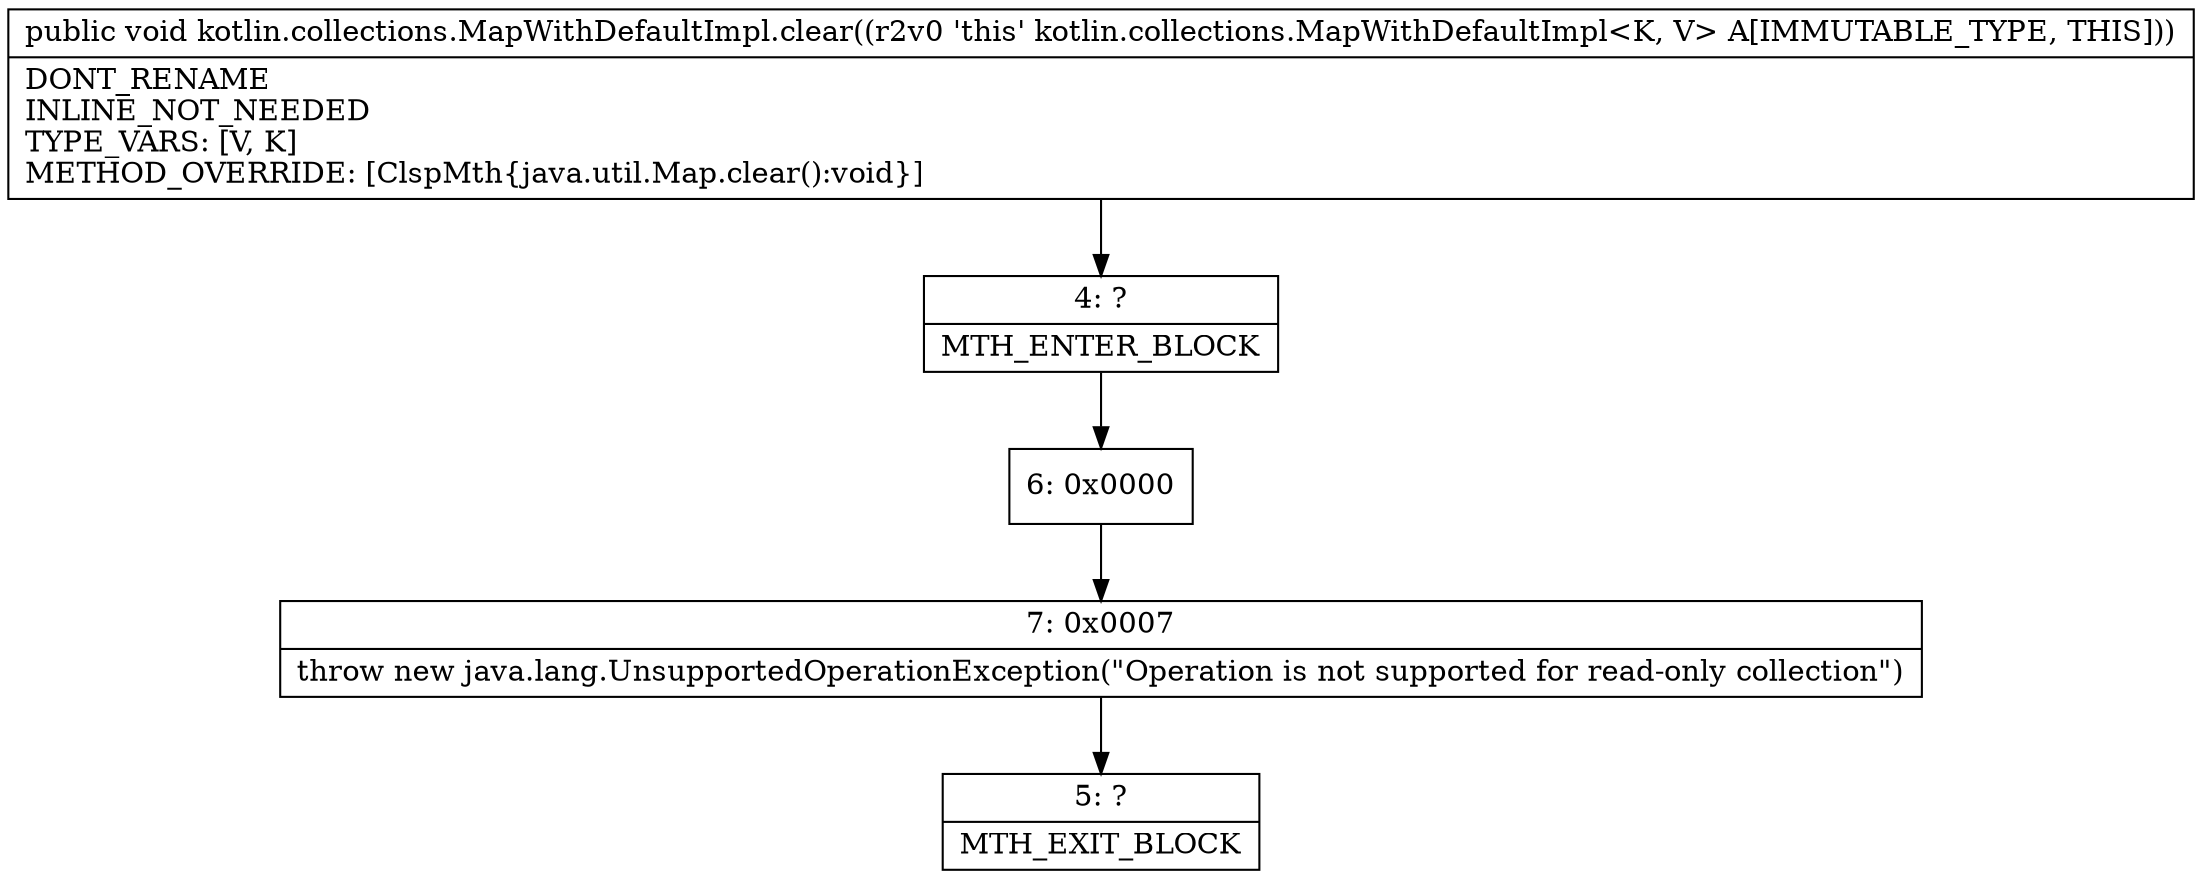 digraph "CFG forkotlin.collections.MapWithDefaultImpl.clear()V" {
Node_4 [shape=record,label="{4\:\ ?|MTH_ENTER_BLOCK\l}"];
Node_6 [shape=record,label="{6\:\ 0x0000}"];
Node_7 [shape=record,label="{7\:\ 0x0007|throw new java.lang.UnsupportedOperationException(\"Operation is not supported for read\-only collection\")\l}"];
Node_5 [shape=record,label="{5\:\ ?|MTH_EXIT_BLOCK\l}"];
MethodNode[shape=record,label="{public void kotlin.collections.MapWithDefaultImpl.clear((r2v0 'this' kotlin.collections.MapWithDefaultImpl\<K, V\> A[IMMUTABLE_TYPE, THIS]))  | DONT_RENAME\lINLINE_NOT_NEEDED\lTYPE_VARS: [V, K]\lMETHOD_OVERRIDE: [ClspMth\{java.util.Map.clear():void\}]\l}"];
MethodNode -> Node_4;Node_4 -> Node_6;
Node_6 -> Node_7;
Node_7 -> Node_5;
}

